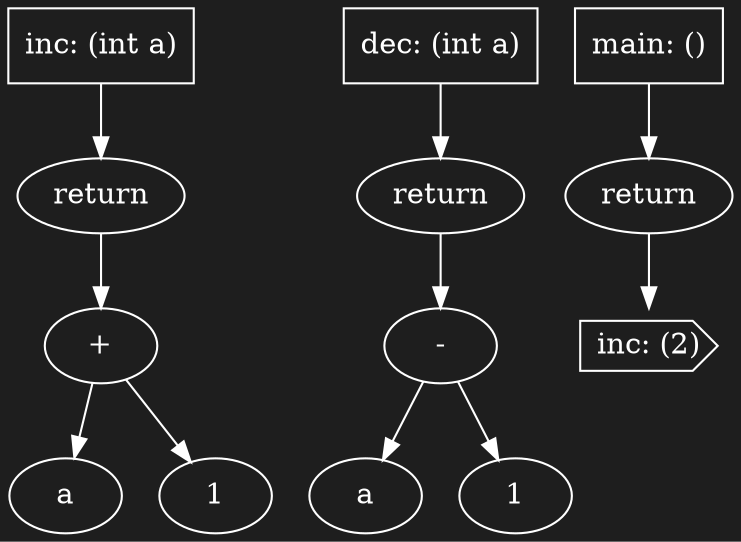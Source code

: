 digraph {
graph [bgcolor = "#1E1E1E";];
node [color = white; fontcolor = white;];
edge [color = white; fontcolor = white;];
func_decl1[label="inc: (int a)";shape=box;];
expr1[label="+";];var1[label="a";];expr1->var1;lit1[label="1";];expr1->lit1;
ret1[label="return";];ret1->expr1;
func_decl1->ret1;
func_decl2[label="dec: (int a)";shape=box;];
expr2[label="-";];var2[label="a";];expr2->var2;lit2[label="1";];expr2->lit2;
ret2[label="return";];ret2->expr2;
func_decl2->ret2;
func_decl3[label="main: ()";shape=box;];
func_call2[label="inc: (2)";shape=cds];
ret3[label="return";];ret3->func_call2;
func_decl3->ret3;
}

